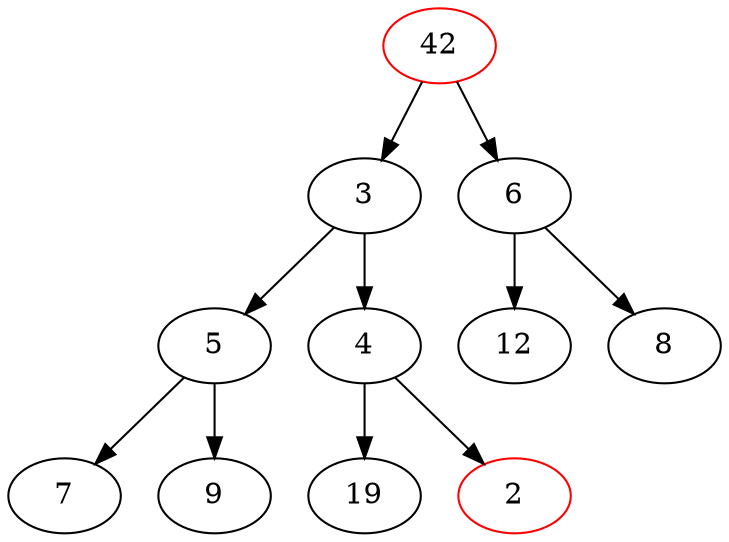 strict digraph G {
	ordering=out
	"42" [color=red];
	"2" [color=red];
	42 -> 3;
	42 -> 6;
	3 -> 5;
	3 -> 4;
	6 -> 12;
	6 -> 8;
	5 -> 7;
	5 -> 9;
	4 -> 19 [odering="out"];
	4 -> 2 [ordering="out"];
}
